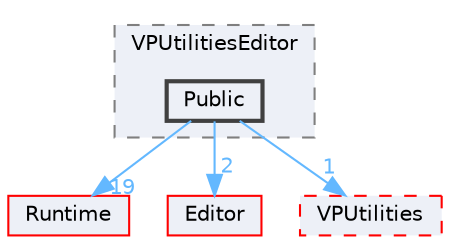 digraph "Public"
{
 // INTERACTIVE_SVG=YES
 // LATEX_PDF_SIZE
  bgcolor="transparent";
  edge [fontname=Helvetica,fontsize=10,labelfontname=Helvetica,labelfontsize=10];
  node [fontname=Helvetica,fontsize=10,shape=box,height=0.2,width=0.4];
  compound=true
  subgraph clusterdir_c3982881ee02532043f9ef90b7c35455 {
    graph [ bgcolor="#edf0f7", pencolor="grey50", label="VPUtilitiesEditor", fontname=Helvetica,fontsize=10 style="filled,dashed", URL="dir_c3982881ee02532043f9ef90b7c35455.html",tooltip=""]
  dir_6654acee73d66976e5e0ebe4fa1fc8d2 [label="Public", fillcolor="#edf0f7", color="grey25", style="filled,bold", URL="dir_6654acee73d66976e5e0ebe4fa1fc8d2.html",tooltip=""];
  }
  dir_7536b172fbd480bfd146a1b1acd6856b [label="Runtime", fillcolor="#edf0f7", color="red", style="filled", URL="dir_7536b172fbd480bfd146a1b1acd6856b.html",tooltip=""];
  dir_b26507eead720464ba2ac6bbc6dcec5f [label="Editor", fillcolor="#edf0f7", color="red", style="filled", URL="dir_b26507eead720464ba2ac6bbc6dcec5f.html",tooltip=""];
  dir_f0262aeb1233f2c3a7ea2f982d38c928 [label="VPUtilities", fillcolor="#edf0f7", color="red", style="filled,dashed", URL="dir_f0262aeb1233f2c3a7ea2f982d38c928.html",tooltip=""];
  dir_6654acee73d66976e5e0ebe4fa1fc8d2->dir_7536b172fbd480bfd146a1b1acd6856b [headlabel="19", labeldistance=1.5 headhref="dir_000830_000984.html" href="dir_000830_000984.html" color="steelblue1" fontcolor="steelblue1"];
  dir_6654acee73d66976e5e0ebe4fa1fc8d2->dir_b26507eead720464ba2ac6bbc6dcec5f [headlabel="2", labeldistance=1.5 headhref="dir_000830_000357.html" href="dir_000830_000357.html" color="steelblue1" fontcolor="steelblue1"];
  dir_6654acee73d66976e5e0ebe4fa1fc8d2->dir_f0262aeb1233f2c3a7ea2f982d38c928 [headlabel="1", labeldistance=1.5 headhref="dir_000830_001269.html" href="dir_000830_001269.html" color="steelblue1" fontcolor="steelblue1"];
}
